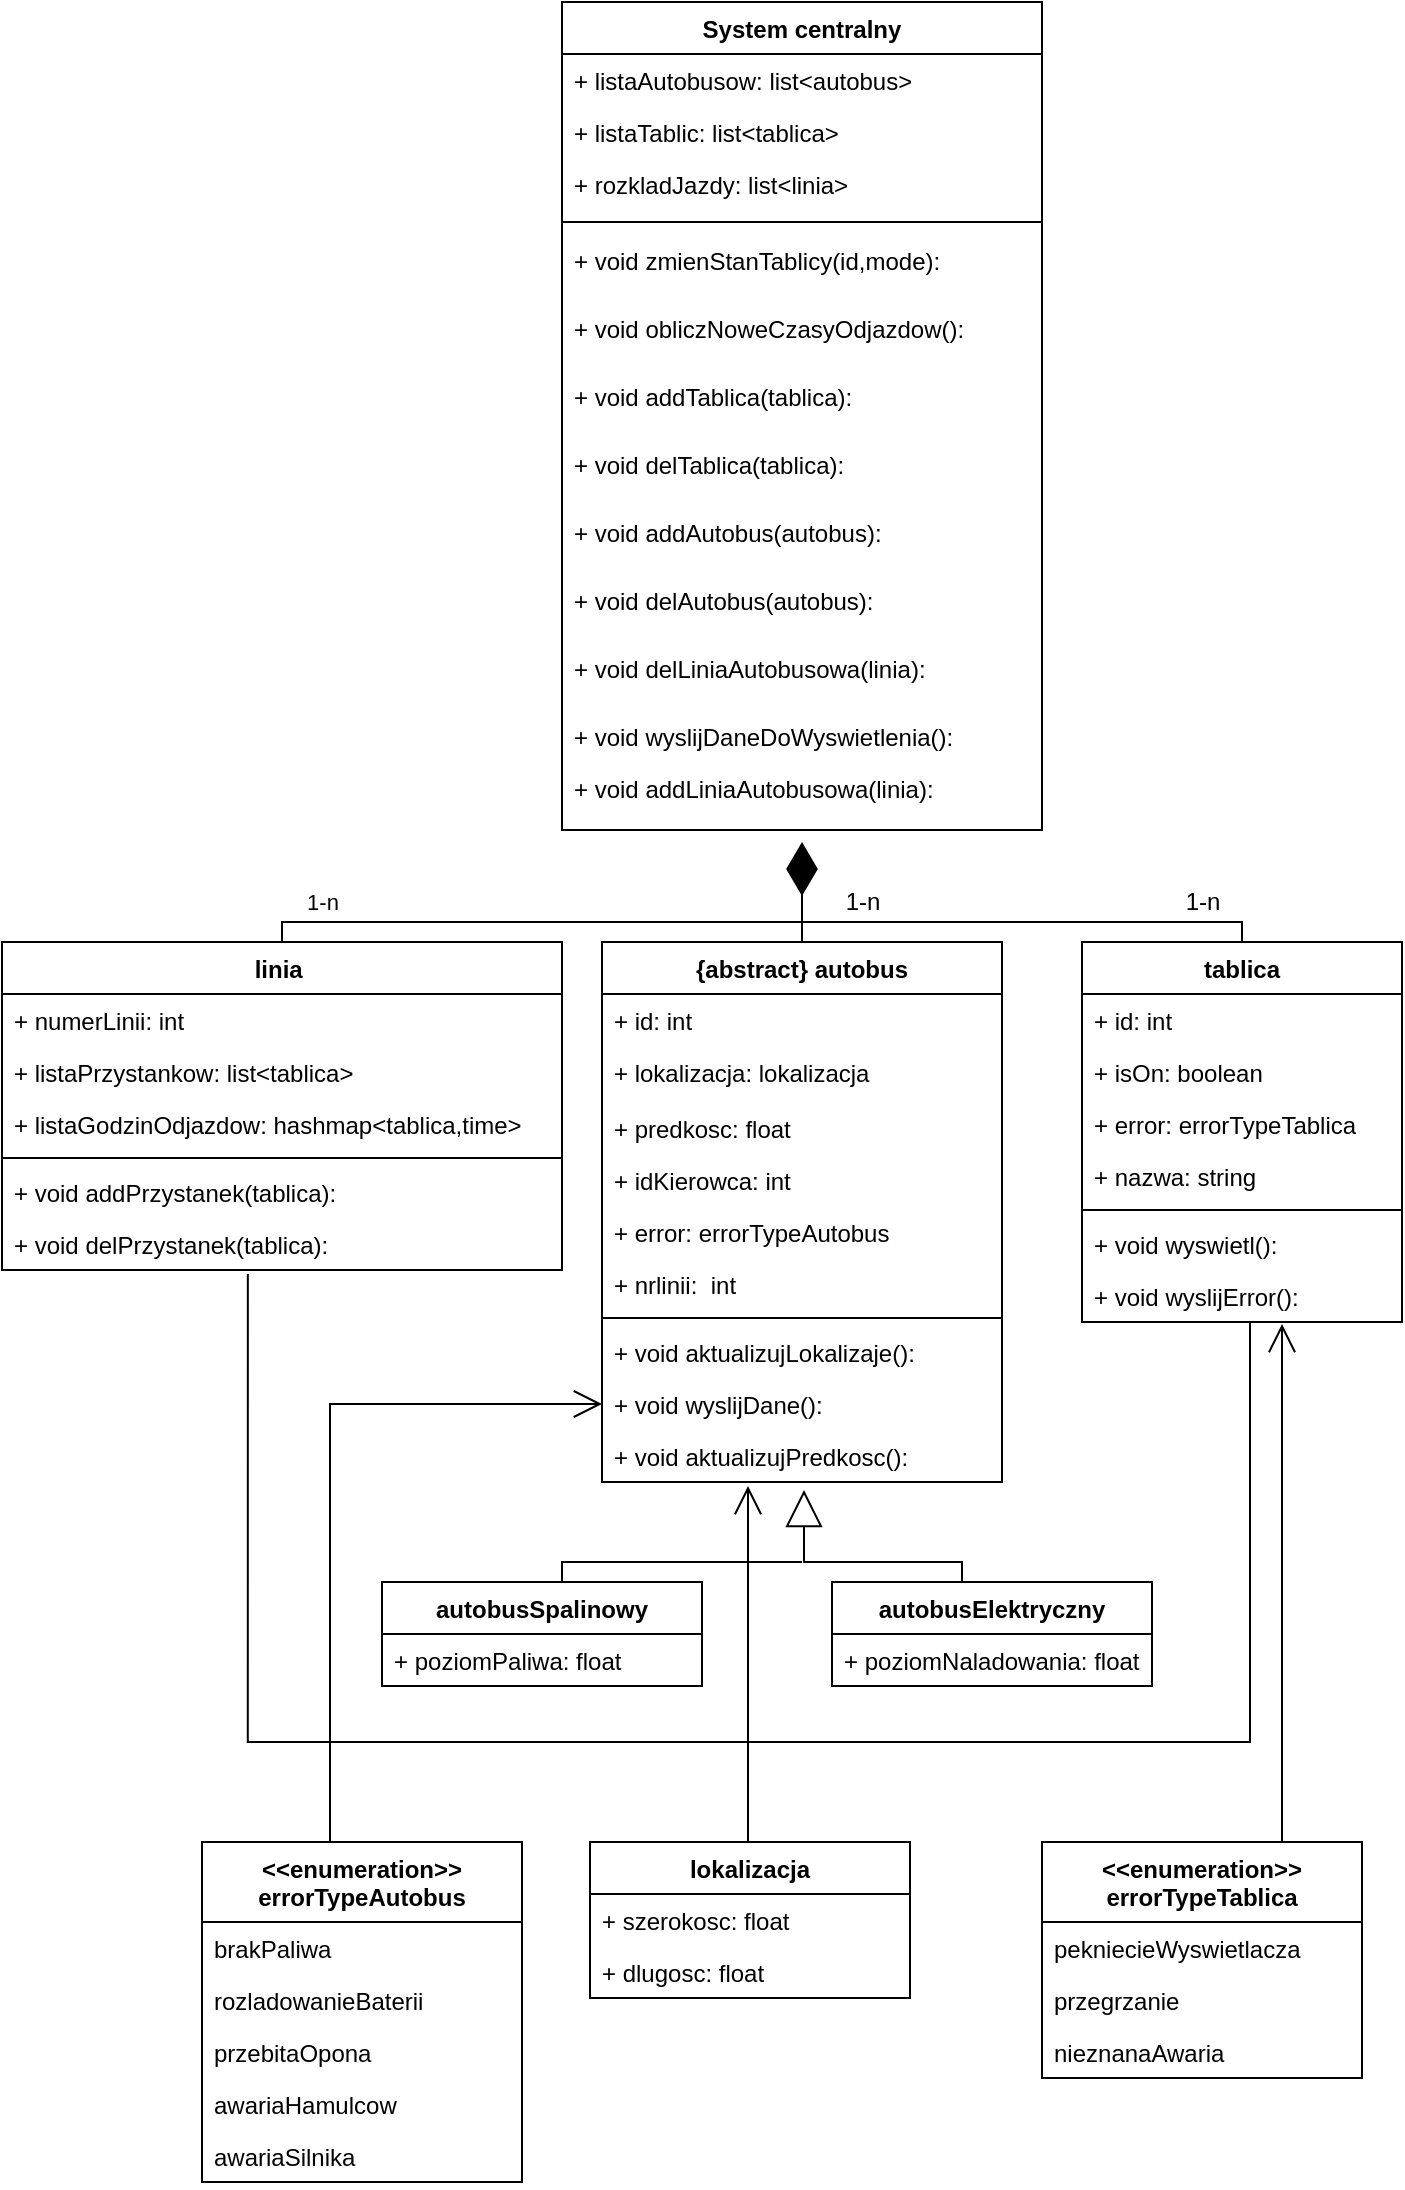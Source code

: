 <mxfile version="15.4.0" type="device"><diagram id="lDYnzwi_RAI59SsLg-QY" name="Strona-1"><mxGraphModel dx="746" dy="1982" grid="1" gridSize="10" guides="1" tooltips="1" connect="1" arrows="1" fold="1" page="1" pageScale="1" pageWidth="827" pageHeight="1169" math="0" shadow="0"><root><mxCell id="0"/><mxCell id="1" parent="0"/><mxCell id="5pqPpZFgs20RpJiIMqqH-1" value="tablica" style="swimlane;fontStyle=1;align=center;verticalAlign=top;childLayout=stackLayout;horizontal=1;startSize=26;horizontalStack=0;resizeParent=1;resizeParentMax=0;resizeLast=0;collapsible=1;marginBottom=0;" parent="1" vertex="1"><mxGeometry x="580" y="-690" width="160" height="190" as="geometry"><mxRectangle x="440" y="210" width="70" height="26" as="alternateBounds"/></mxGeometry></mxCell><mxCell id="5pqPpZFgs20RpJiIMqqH-2" value="+ id: int" style="text;strokeColor=none;fillColor=none;align=left;verticalAlign=top;spacingLeft=4;spacingRight=4;overflow=hidden;rotatable=0;points=[[0,0.5],[1,0.5]];portConstraint=eastwest;" parent="5pqPpZFgs20RpJiIMqqH-1" vertex="1"><mxGeometry y="26" width="160" height="26" as="geometry"/></mxCell><mxCell id="5pqPpZFgs20RpJiIMqqH-25" value="+ isOn: boolean" style="text;strokeColor=none;fillColor=none;align=left;verticalAlign=top;spacingLeft=4;spacingRight=4;overflow=hidden;rotatable=0;points=[[0,0.5],[1,0.5]];portConstraint=eastwest;" parent="5pqPpZFgs20RpJiIMqqH-1" vertex="1"><mxGeometry y="52" width="160" height="26" as="geometry"/></mxCell><mxCell id="5pqPpZFgs20RpJiIMqqH-26" value="+ error: errorTypeTablica" style="text;strokeColor=none;fillColor=none;align=left;verticalAlign=top;spacingLeft=4;spacingRight=4;overflow=hidden;rotatable=0;points=[[0,0.5],[1,0.5]];portConstraint=eastwest;" parent="5pqPpZFgs20RpJiIMqqH-1" vertex="1"><mxGeometry y="78" width="160" height="26" as="geometry"/></mxCell><mxCell id="5pqPpZFgs20RpJiIMqqH-60" value="+ nazwa: string" style="text;strokeColor=none;fillColor=none;align=left;verticalAlign=top;spacingLeft=4;spacingRight=4;overflow=hidden;rotatable=0;points=[[0,0.5],[1,0.5]];portConstraint=eastwest;" parent="5pqPpZFgs20RpJiIMqqH-1" vertex="1"><mxGeometry y="104" width="160" height="26" as="geometry"/></mxCell><mxCell id="5pqPpZFgs20RpJiIMqqH-3" value="" style="line;strokeWidth=1;fillColor=none;align=left;verticalAlign=middle;spacingTop=-1;spacingLeft=3;spacingRight=3;rotatable=0;labelPosition=right;points=[];portConstraint=eastwest;" parent="5pqPpZFgs20RpJiIMqqH-1" vertex="1"><mxGeometry y="130" width="160" height="8" as="geometry"/></mxCell><mxCell id="VhAq55GKx3ino9wvuc29-6" value="+ void wyswietl(): " style="text;strokeColor=none;fillColor=none;align=left;verticalAlign=top;spacingLeft=4;spacingRight=4;overflow=hidden;rotatable=0;points=[[0,0.5],[1,0.5]];portConstraint=eastwest;" parent="5pqPpZFgs20RpJiIMqqH-1" vertex="1"><mxGeometry y="138" width="160" height="26" as="geometry"/></mxCell><mxCell id="5pqPpZFgs20RpJiIMqqH-4" value="+ void wyslijError(): " style="text;strokeColor=none;fillColor=none;align=left;verticalAlign=top;spacingLeft=4;spacingRight=4;overflow=hidden;rotatable=0;points=[[0,0.5],[1,0.5]];portConstraint=eastwest;" parent="5pqPpZFgs20RpJiIMqqH-1" vertex="1"><mxGeometry y="164" width="160" height="26" as="geometry"/></mxCell><mxCell id="5pqPpZFgs20RpJiIMqqH-9" value="{abstract} autobus" style="swimlane;fontStyle=1;align=center;verticalAlign=top;childLayout=stackLayout;horizontal=1;startSize=26;horizontalStack=0;resizeParent=1;resizeParentMax=0;resizeLast=0;collapsible=1;marginBottom=0;" parent="1" vertex="1"><mxGeometry x="340" y="-690" width="200" height="270" as="geometry"/></mxCell><mxCell id="5pqPpZFgs20RpJiIMqqH-17" value="+ id: int" style="text;strokeColor=none;fillColor=none;align=left;verticalAlign=top;spacingLeft=4;spacingRight=4;overflow=hidden;rotatable=0;points=[[0,0.5],[1,0.5]];portConstraint=eastwest;" parent="5pqPpZFgs20RpJiIMqqH-9" vertex="1"><mxGeometry y="26" width="200" height="26" as="geometry"/></mxCell><mxCell id="5pqPpZFgs20RpJiIMqqH-10" value="+ lokalizacja: lokalizacja" style="text;strokeColor=none;fillColor=none;align=left;verticalAlign=top;spacingLeft=4;spacingRight=4;overflow=hidden;rotatable=0;points=[[0,0.5],[1,0.5]];portConstraint=eastwest;" parent="5pqPpZFgs20RpJiIMqqH-9" vertex="1"><mxGeometry y="52" width="200" height="28" as="geometry"/></mxCell><mxCell id="5pqPpZFgs20RpJiIMqqH-18" value="+ predkosc: float" style="text;strokeColor=none;fillColor=none;align=left;verticalAlign=top;spacingLeft=4;spacingRight=4;overflow=hidden;rotatable=0;points=[[0,0.5],[1,0.5]];portConstraint=eastwest;" parent="5pqPpZFgs20RpJiIMqqH-9" vertex="1"><mxGeometry y="80" width="200" height="26" as="geometry"/></mxCell><mxCell id="5pqPpZFgs20RpJiIMqqH-20" value="+ idKierowca: int" style="text;strokeColor=none;fillColor=none;align=left;verticalAlign=top;spacingLeft=4;spacingRight=4;overflow=hidden;rotatable=0;points=[[0,0.5],[1,0.5]];portConstraint=eastwest;" parent="5pqPpZFgs20RpJiIMqqH-9" vertex="1"><mxGeometry y="106" width="200" height="26" as="geometry"/></mxCell><mxCell id="5pqPpZFgs20RpJiIMqqH-61" value="+ error: errorTypeAutobus" style="text;strokeColor=none;fillColor=none;align=left;verticalAlign=top;spacingLeft=4;spacingRight=4;overflow=hidden;rotatable=0;points=[[0,0.5],[1,0.5]];portConstraint=eastwest;" parent="5pqPpZFgs20RpJiIMqqH-9" vertex="1"><mxGeometry y="132" width="200" height="26" as="geometry"/></mxCell><mxCell id="5pqPpZFgs20RpJiIMqqH-27" value="+ nrlinii:  int" style="text;strokeColor=none;fillColor=none;align=left;verticalAlign=top;spacingLeft=4;spacingRight=4;overflow=hidden;rotatable=0;points=[[0,0.5],[1,0.5]];portConstraint=eastwest;" parent="5pqPpZFgs20RpJiIMqqH-9" vertex="1"><mxGeometry y="158" width="200" height="26" as="geometry"/></mxCell><mxCell id="5pqPpZFgs20RpJiIMqqH-11" value="" style="line;strokeWidth=1;fillColor=none;align=left;verticalAlign=middle;spacingTop=-1;spacingLeft=3;spacingRight=3;rotatable=0;labelPosition=right;points=[];portConstraint=eastwest;" parent="5pqPpZFgs20RpJiIMqqH-9" vertex="1"><mxGeometry y="184" width="200" height="8" as="geometry"/></mxCell><mxCell id="5pqPpZFgs20RpJiIMqqH-12" value="+ void aktualizujLokalizaje(): " style="text;strokeColor=none;fillColor=none;align=left;verticalAlign=top;spacingLeft=4;spacingRight=4;overflow=hidden;rotatable=0;points=[[0,0.5],[1,0.5]];portConstraint=eastwest;" parent="5pqPpZFgs20RpJiIMqqH-9" vertex="1"><mxGeometry y="192" width="200" height="26" as="geometry"/></mxCell><mxCell id="5pqPpZFgs20RpJiIMqqH-86" value="+ void wyslijDane(): " style="text;strokeColor=none;fillColor=none;align=left;verticalAlign=top;spacingLeft=4;spacingRight=4;overflow=hidden;rotatable=0;points=[[0,0.5],[1,0.5]];portConstraint=eastwest;" parent="5pqPpZFgs20RpJiIMqqH-9" vertex="1"><mxGeometry y="218" width="200" height="26" as="geometry"/></mxCell><mxCell id="5pqPpZFgs20RpJiIMqqH-47" value="+ void aktualizujPredkosc(): " style="text;strokeColor=none;fillColor=none;align=left;verticalAlign=top;spacingLeft=4;spacingRight=4;overflow=hidden;rotatable=0;points=[[0,0.5],[1,0.5]];portConstraint=eastwest;" parent="5pqPpZFgs20RpJiIMqqH-9" vertex="1"><mxGeometry y="244" width="200" height="26" as="geometry"/></mxCell><mxCell id="5pqPpZFgs20RpJiIMqqH-13" value="autobusSpalinowy" style="swimlane;fontStyle=1;align=center;verticalAlign=top;childLayout=stackLayout;horizontal=1;startSize=26;horizontalStack=0;resizeParent=1;resizeParentMax=0;resizeLast=0;collapsible=1;marginBottom=0;" parent="1" vertex="1"><mxGeometry x="230" y="-370" width="160" height="52" as="geometry"><mxRectangle x="170" y="400" width="100" height="26" as="alternateBounds"/></mxGeometry></mxCell><mxCell id="5pqPpZFgs20RpJiIMqqH-14" value="+ poziomPaliwa: float" style="text;strokeColor=none;fillColor=none;align=left;verticalAlign=top;spacingLeft=4;spacingRight=4;overflow=hidden;rotatable=0;points=[[0,0.5],[1,0.5]];portConstraint=eastwest;" parent="5pqPpZFgs20RpJiIMqqH-13" vertex="1"><mxGeometry y="26" width="160" height="26" as="geometry"/></mxCell><mxCell id="5pqPpZFgs20RpJiIMqqH-36" value="autobusElektryczny" style="swimlane;fontStyle=1;align=center;verticalAlign=top;childLayout=stackLayout;horizontal=1;startSize=26;horizontalStack=0;resizeParent=1;resizeParentMax=0;resizeLast=0;collapsible=1;marginBottom=0;" parent="1" vertex="1"><mxGeometry x="455" y="-370" width="160" height="52" as="geometry"/></mxCell><mxCell id="5pqPpZFgs20RpJiIMqqH-37" value="+ poziomNaladowania: float" style="text;strokeColor=none;fillColor=none;align=left;verticalAlign=top;spacingLeft=4;spacingRight=4;overflow=hidden;rotatable=0;points=[[0,0.5],[1,0.5]];portConstraint=eastwest;" parent="5pqPpZFgs20RpJiIMqqH-36" vertex="1"><mxGeometry y="26" width="160" height="26" as="geometry"/></mxCell><mxCell id="5pqPpZFgs20RpJiIMqqH-54" value="System centralny" style="swimlane;fontStyle=1;align=center;verticalAlign=top;childLayout=stackLayout;horizontal=1;startSize=26;horizontalStack=0;resizeParent=1;resizeParentMax=0;resizeLast=0;collapsible=1;marginBottom=0;" parent="1" vertex="1"><mxGeometry x="320" y="-1160" width="240" height="414" as="geometry"/></mxCell><mxCell id="5pqPpZFgs20RpJiIMqqH-64" value="+ listaAutobusow: list&lt;autobus&gt;" style="text;strokeColor=none;fillColor=none;align=left;verticalAlign=top;spacingLeft=4;spacingRight=4;overflow=hidden;rotatable=0;points=[[0,0.5],[1,0.5]];portConstraint=eastwest;" parent="5pqPpZFgs20RpJiIMqqH-54" vertex="1"><mxGeometry y="26" width="240" height="26" as="geometry"/></mxCell><mxCell id="5pqPpZFgs20RpJiIMqqH-65" value="+ listaTablic: list&lt;tablica&gt;" style="text;strokeColor=none;fillColor=none;align=left;verticalAlign=top;spacingLeft=4;spacingRight=4;overflow=hidden;rotatable=0;points=[[0,0.5],[1,0.5]];portConstraint=eastwest;" parent="5pqPpZFgs20RpJiIMqqH-54" vertex="1"><mxGeometry y="52" width="240" height="26" as="geometry"/></mxCell><mxCell id="5pqPpZFgs20RpJiIMqqH-72" value="+ rozkladJazdy: list&lt;linia&gt;" style="text;strokeColor=none;fillColor=none;align=left;verticalAlign=top;spacingLeft=4;spacingRight=4;overflow=hidden;rotatable=0;points=[[0,0.5],[1,0.5]];portConstraint=eastwest;" parent="5pqPpZFgs20RpJiIMqqH-54" vertex="1"><mxGeometry y="78" width="240" height="26" as="geometry"/></mxCell><mxCell id="5pqPpZFgs20RpJiIMqqH-56" value="" style="line;strokeWidth=1;fillColor=none;align=left;verticalAlign=middle;spacingTop=-1;spacingLeft=3;spacingRight=3;rotatable=0;labelPosition=right;points=[];portConstraint=eastwest;" parent="5pqPpZFgs20RpJiIMqqH-54" vertex="1"><mxGeometry y="104" width="240" height="12" as="geometry"/></mxCell><mxCell id="5pqPpZFgs20RpJiIMqqH-71" value="+ void zmienStanTablicy(id,mode):  " style="text;strokeColor=none;fillColor=none;align=left;verticalAlign=top;spacingLeft=4;spacingRight=4;overflow=hidden;rotatable=0;points=[[0,0.5],[1,0.5]];portConstraint=eastwest;" parent="5pqPpZFgs20RpJiIMqqH-54" vertex="1"><mxGeometry y="116" width="240" height="34" as="geometry"/></mxCell><mxCell id="5pqPpZFgs20RpJiIMqqH-87" value="+ void obliczNoweCzasyOdjazdow():  " style="text;strokeColor=none;fillColor=none;align=left;verticalAlign=top;spacingLeft=4;spacingRight=4;overflow=hidden;rotatable=0;points=[[0,0.5],[1,0.5]];portConstraint=eastwest;" parent="5pqPpZFgs20RpJiIMqqH-54" vertex="1"><mxGeometry y="150" width="240" height="34" as="geometry"/></mxCell><mxCell id="5pqPpZFgs20RpJiIMqqH-69" value="+ void addTablica(tablica):  " style="text;strokeColor=none;fillColor=none;align=left;verticalAlign=top;spacingLeft=4;spacingRight=4;overflow=hidden;rotatable=0;points=[[0,0.5],[1,0.5]];portConstraint=eastwest;" parent="5pqPpZFgs20RpJiIMqqH-54" vertex="1"><mxGeometry y="184" width="240" height="34" as="geometry"/></mxCell><mxCell id="5pqPpZFgs20RpJiIMqqH-81" value="+ void delTablica(tablica):  " style="text;strokeColor=none;fillColor=none;align=left;verticalAlign=top;spacingLeft=4;spacingRight=4;overflow=hidden;rotatable=0;points=[[0,0.5],[1,0.5]];portConstraint=eastwest;" parent="5pqPpZFgs20RpJiIMqqH-54" vertex="1"><mxGeometry y="218" width="240" height="34" as="geometry"/></mxCell><mxCell id="5pqPpZFgs20RpJiIMqqH-70" value="+ void addAutobus(autobus):  " style="text;strokeColor=none;fillColor=none;align=left;verticalAlign=top;spacingLeft=4;spacingRight=4;overflow=hidden;rotatable=0;points=[[0,0.5],[1,0.5]];portConstraint=eastwest;" parent="5pqPpZFgs20RpJiIMqqH-54" vertex="1"><mxGeometry y="252" width="240" height="34" as="geometry"/></mxCell><mxCell id="5pqPpZFgs20RpJiIMqqH-82" value="+ void delAutobus(autobus):  " style="text;strokeColor=none;fillColor=none;align=left;verticalAlign=top;spacingLeft=4;spacingRight=4;overflow=hidden;rotatable=0;points=[[0,0.5],[1,0.5]];portConstraint=eastwest;" parent="5pqPpZFgs20RpJiIMqqH-54" vertex="1"><mxGeometry y="286" width="240" height="34" as="geometry"/></mxCell><mxCell id="5pqPpZFgs20RpJiIMqqH-83" value="+ void delLiniaAutobusowa(linia):  " style="text;strokeColor=none;fillColor=none;align=left;verticalAlign=top;spacingLeft=4;spacingRight=4;overflow=hidden;rotatable=0;points=[[0,0.5],[1,0.5]];portConstraint=eastwest;" parent="5pqPpZFgs20RpJiIMqqH-54" vertex="1"><mxGeometry y="320" width="240" height="34" as="geometry"/></mxCell><mxCell id="5pqPpZFgs20RpJiIMqqH-85" value="+ void wyslijDaneDoWyswietlenia(): " style="text;strokeColor=none;fillColor=none;align=left;verticalAlign=top;spacingLeft=4;spacingRight=4;overflow=hidden;rotatable=0;points=[[0,0.5],[1,0.5]];portConstraint=eastwest;" parent="5pqPpZFgs20RpJiIMqqH-54" vertex="1"><mxGeometry y="354" width="240" height="26" as="geometry"/></mxCell><mxCell id="5pqPpZFgs20RpJiIMqqH-68" value="+ void addLiniaAutobusowa(linia):  " style="text;strokeColor=none;fillColor=none;align=left;verticalAlign=top;spacingLeft=4;spacingRight=4;overflow=hidden;rotatable=0;points=[[0,0.5],[1,0.5]];portConstraint=eastwest;" parent="5pqPpZFgs20RpJiIMqqH-54" vertex="1"><mxGeometry y="380" width="240" height="34" as="geometry"/></mxCell><mxCell id="5pqPpZFgs20RpJiIMqqH-73" value="linia " style="swimlane;fontStyle=1;align=center;verticalAlign=top;childLayout=stackLayout;horizontal=1;startSize=26;horizontalStack=0;resizeParent=1;resizeParentMax=0;resizeLast=0;collapsible=1;marginBottom=0;" parent="1" vertex="1"><mxGeometry x="40" y="-690" width="280" height="164" as="geometry"/></mxCell><mxCell id="5pqPpZFgs20RpJiIMqqH-80" value="+ numerLinii: int" style="text;strokeColor=none;fillColor=none;align=left;verticalAlign=top;spacingLeft=4;spacingRight=4;overflow=hidden;rotatable=0;points=[[0,0.5],[1,0.5]];portConstraint=eastwest;" parent="5pqPpZFgs20RpJiIMqqH-73" vertex="1"><mxGeometry y="26" width="280" height="26" as="geometry"/></mxCell><mxCell id="5pqPpZFgs20RpJiIMqqH-74" value="+ listaPrzystankow: list&lt;tablica&gt;" style="text;strokeColor=none;fillColor=none;align=left;verticalAlign=top;spacingLeft=4;spacingRight=4;overflow=hidden;rotatable=0;points=[[0,0.5],[1,0.5]];portConstraint=eastwest;" parent="5pqPpZFgs20RpJiIMqqH-73" vertex="1"><mxGeometry y="52" width="280" height="26" as="geometry"/></mxCell><mxCell id="5pqPpZFgs20RpJiIMqqH-77" value="+ listaGodzinOdjazdow: hashmap&lt;tablica,time&gt;" style="text;strokeColor=none;fillColor=none;align=left;verticalAlign=top;spacingLeft=4;spacingRight=4;overflow=hidden;rotatable=0;points=[[0,0.5],[1,0.5]];portConstraint=eastwest;" parent="5pqPpZFgs20RpJiIMqqH-73" vertex="1"><mxGeometry y="78" width="280" height="26" as="geometry"/></mxCell><mxCell id="5pqPpZFgs20RpJiIMqqH-75" value="" style="line;strokeWidth=1;fillColor=none;align=left;verticalAlign=middle;spacingTop=-1;spacingLeft=3;spacingRight=3;rotatable=0;labelPosition=right;points=[];portConstraint=eastwest;" parent="5pqPpZFgs20RpJiIMqqH-73" vertex="1"><mxGeometry y="104" width="280" height="8" as="geometry"/></mxCell><mxCell id="5pqPpZFgs20RpJiIMqqH-88" value="+ void addPrzystanek(tablica): " style="text;strokeColor=none;fillColor=none;align=left;verticalAlign=top;spacingLeft=4;spacingRight=4;overflow=hidden;rotatable=0;points=[[0,0.5],[1,0.5]];portConstraint=eastwest;" parent="5pqPpZFgs20RpJiIMqqH-73" vertex="1"><mxGeometry y="112" width="280" height="26" as="geometry"/></mxCell><mxCell id="5pqPpZFgs20RpJiIMqqH-76" value="+ void delPrzystanek(tablica): " style="text;strokeColor=none;fillColor=none;align=left;verticalAlign=top;spacingLeft=4;spacingRight=4;overflow=hidden;rotatable=0;points=[[0,0.5],[1,0.5]];portConstraint=eastwest;" parent="5pqPpZFgs20RpJiIMqqH-73" vertex="1"><mxGeometry y="138" width="280" height="26" as="geometry"/></mxCell><mxCell id="5pqPpZFgs20RpJiIMqqH-100" value="" style="endArrow=diamondThin;endFill=1;endSize=24;html=1;rounded=0;edgeStyle=orthogonalEdgeStyle;exitX=0.5;exitY=0;exitDx=0;exitDy=0;entryX=0.5;entryY=1.176;entryDx=0;entryDy=0;entryPerimeter=0;" parent="1" source="5pqPpZFgs20RpJiIMqqH-9" target="5pqPpZFgs20RpJiIMqqH-68" edge="1"><mxGeometry width="160" relative="1" as="geometry"><mxPoint x="-10" y="-360" as="sourcePoint"/><mxPoint x="150" y="-360" as="targetPoint"/><Array as="points"><mxPoint x="440" y="-690"/><mxPoint x="440" y="-690"/></Array></mxGeometry></mxCell><mxCell id="5pqPpZFgs20RpJiIMqqH-101" value="" style="endArrow=block;endSize=16;endFill=0;html=1;rounded=0;edgeStyle=orthogonalEdgeStyle;exitX=0.5;exitY=0;exitDx=0;exitDy=0;entryX=0.505;entryY=1.154;entryDx=0;entryDy=0;entryPerimeter=0;" parent="1" source="5pqPpZFgs20RpJiIMqqH-36" target="5pqPpZFgs20RpJiIMqqH-47" edge="1"><mxGeometry width="160" relative="1" as="geometry"><mxPoint x="510" y="-290" as="sourcePoint"/><mxPoint x="150" y="-160" as="targetPoint"/><Array as="points"><mxPoint x="520" y="-380"/><mxPoint x="441" y="-380"/></Array></mxGeometry></mxCell><mxCell id="5pqPpZFgs20RpJiIMqqH-104" value="" style="endArrow=none;html=1;rounded=0;edgeStyle=orthogonalEdgeStyle;entryX=0.5;entryY=0;entryDx=0;entryDy=0;" parent="1" target="5pqPpZFgs20RpJiIMqqH-13" edge="1"><mxGeometry width="50" height="50" relative="1" as="geometry"><mxPoint x="440" y="-380" as="sourcePoint"/><mxPoint x="100" y="-190" as="targetPoint"/><Array as="points"><mxPoint x="440" y="-380"/><mxPoint x="320" y="-380"/></Array></mxGeometry></mxCell><mxCell id="5pqPpZFgs20RpJiIMqqH-105" value="1-n" style="endArrow=none;html=1;rounded=0;edgeStyle=orthogonalEdgeStyle;entryX=0.5;entryY=0;entryDx=0;entryDy=0;exitX=0.5;exitY=0;exitDx=0;exitDy=0;" parent="1" source="5pqPpZFgs20RpJiIMqqH-1" target="5pqPpZFgs20RpJiIMqqH-73" edge="1"><mxGeometry x="0.88" y="-10" width="50" height="50" relative="1" as="geometry"><mxPoint x="660" y="-640" as="sourcePoint"/><mxPoint x="100" y="-590" as="targetPoint"/><Array as="points"><mxPoint x="660" y="-700"/><mxPoint x="180" y="-700"/></Array><mxPoint as="offset"/></mxGeometry></mxCell><mxCell id="ss2tZYecpJ3OEy0fhSXK-1" value="" style="endArrow=none;html=1;rounded=0;edgeStyle=orthogonalEdgeStyle;exitX=0.439;exitY=1.077;exitDx=0;exitDy=0;exitPerimeter=0;entryX=0.525;entryY=1;entryDx=0;entryDy=0;entryPerimeter=0;" parent="1" source="5pqPpZFgs20RpJiIMqqH-76" target="5pqPpZFgs20RpJiIMqqH-4" edge="1"><mxGeometry width="50" height="50" relative="1" as="geometry"><mxPoint x="390" y="-430" as="sourcePoint"/><mxPoint x="440" y="-480" as="targetPoint"/><Array as="points"><mxPoint x="163" y="-290"/><mxPoint x="664" y="-290"/></Array></mxGeometry></mxCell><mxCell id="ss2tZYecpJ3OEy0fhSXK-6" value="&lt;&lt;enumeration&gt;&gt;&#10;errorTypeTablica" style="swimlane;fontStyle=1;align=center;verticalAlign=top;childLayout=stackLayout;horizontal=1;startSize=40;horizontalStack=0;resizeParent=1;resizeParentMax=0;resizeLast=0;collapsible=1;marginBottom=0;" parent="1" vertex="1"><mxGeometry x="560" y="-240" width="160" height="118" as="geometry"/></mxCell><mxCell id="ss2tZYecpJ3OEy0fhSXK-22" value="pekniecieWyswietlacza" style="text;strokeColor=none;fillColor=none;align=left;verticalAlign=top;spacingLeft=4;spacingRight=4;overflow=hidden;rotatable=0;points=[[0,0.5],[1,0.5]];portConstraint=eastwest;" parent="ss2tZYecpJ3OEy0fhSXK-6" vertex="1"><mxGeometry y="40" width="160" height="26" as="geometry"/></mxCell><mxCell id="VhAq55GKx3ino9wvuc29-7" value="przegrzanie" style="text;strokeColor=none;fillColor=none;align=left;verticalAlign=top;spacingLeft=4;spacingRight=4;overflow=hidden;rotatable=0;points=[[0,0.5],[1,0.5]];portConstraint=eastwest;" parent="ss2tZYecpJ3OEy0fhSXK-6" vertex="1"><mxGeometry y="66" width="160" height="26" as="geometry"/></mxCell><mxCell id="ss2tZYecpJ3OEy0fhSXK-7" value="nieznanaAwaria" style="text;strokeColor=none;fillColor=none;align=left;verticalAlign=top;spacingLeft=4;spacingRight=4;overflow=hidden;rotatable=0;points=[[0,0.5],[1,0.5]];portConstraint=eastwest;" parent="ss2tZYecpJ3OEy0fhSXK-6" vertex="1"><mxGeometry y="92" width="160" height="26" as="geometry"/></mxCell><mxCell id="ss2tZYecpJ3OEy0fhSXK-10" value="&lt;&lt;enumeration&gt;&gt;&#10;errorTypeAutobus" style="swimlane;fontStyle=1;align=center;verticalAlign=top;childLayout=stackLayout;horizontal=1;startSize=40;horizontalStack=0;resizeParent=1;resizeParentMax=0;resizeLast=0;collapsible=1;marginBottom=0;" parent="1" vertex="1"><mxGeometry x="140" y="-240" width="160" height="170" as="geometry"/></mxCell><mxCell id="ss2tZYecpJ3OEy0fhSXK-20" value="brakPaliwa" style="text;strokeColor=none;fillColor=none;align=left;verticalAlign=top;spacingLeft=4;spacingRight=4;overflow=hidden;rotatable=0;points=[[0,0.5],[1,0.5]];portConstraint=eastwest;" parent="ss2tZYecpJ3OEy0fhSXK-10" vertex="1"><mxGeometry y="40" width="160" height="26" as="geometry"/></mxCell><mxCell id="VhAq55GKx3ino9wvuc29-2" value="rozladowanieBaterii" style="text;strokeColor=none;fillColor=none;align=left;verticalAlign=top;spacingLeft=4;spacingRight=4;overflow=hidden;rotatable=0;points=[[0,0.5],[1,0.5]];portConstraint=eastwest;" parent="ss2tZYecpJ3OEy0fhSXK-10" vertex="1"><mxGeometry y="66" width="160" height="26" as="geometry"/></mxCell><mxCell id="VhAq55GKx3ino9wvuc29-4" value="przebitaOpona" style="text;strokeColor=none;fillColor=none;align=left;verticalAlign=top;spacingLeft=4;spacingRight=4;overflow=hidden;rotatable=0;points=[[0,0.5],[1,0.5]];portConstraint=eastwest;" parent="ss2tZYecpJ3OEy0fhSXK-10" vertex="1"><mxGeometry y="92" width="160" height="26" as="geometry"/></mxCell><mxCell id="VhAq55GKx3ino9wvuc29-5" value="awariaHamulcow" style="text;strokeColor=none;fillColor=none;align=left;verticalAlign=top;spacingLeft=4;spacingRight=4;overflow=hidden;rotatable=0;points=[[0,0.5],[1,0.5]];portConstraint=eastwest;" parent="ss2tZYecpJ3OEy0fhSXK-10" vertex="1"><mxGeometry y="118" width="160" height="26" as="geometry"/></mxCell><mxCell id="VhAq55GKx3ino9wvuc29-3" value="awariaSilnika" style="text;strokeColor=none;fillColor=none;align=left;verticalAlign=top;spacingLeft=4;spacingRight=4;overflow=hidden;rotatable=0;points=[[0,0.5],[1,0.5]];portConstraint=eastwest;" parent="ss2tZYecpJ3OEy0fhSXK-10" vertex="1"><mxGeometry y="144" width="160" height="26" as="geometry"/></mxCell><mxCell id="ss2tZYecpJ3OEy0fhSXK-14" value="lokalizacja" style="swimlane;fontStyle=1;align=center;verticalAlign=top;childLayout=stackLayout;horizontal=1;startSize=26;horizontalStack=0;resizeParent=1;resizeParentMax=0;resizeLast=0;collapsible=1;marginBottom=0;" parent="1" vertex="1"><mxGeometry x="334" y="-240" width="160" height="78" as="geometry"/></mxCell><mxCell id="ss2tZYecpJ3OEy0fhSXK-15" value="+ szerokosc: float" style="text;strokeColor=none;fillColor=none;align=left;verticalAlign=top;spacingLeft=4;spacingRight=4;overflow=hidden;rotatable=0;points=[[0,0.5],[1,0.5]];portConstraint=eastwest;" parent="ss2tZYecpJ3OEy0fhSXK-14" vertex="1"><mxGeometry y="26" width="160" height="26" as="geometry"/></mxCell><mxCell id="ss2tZYecpJ3OEy0fhSXK-18" value="+ dlugosc: float" style="text;strokeColor=none;fillColor=none;align=left;verticalAlign=top;spacingLeft=4;spacingRight=4;overflow=hidden;rotatable=0;points=[[0,0.5],[1,0.5]];portConstraint=eastwest;" parent="ss2tZYecpJ3OEy0fhSXK-14" vertex="1"><mxGeometry y="52" width="160" height="26" as="geometry"/></mxCell><mxCell id="ss2tZYecpJ3OEy0fhSXK-23" value="1-n" style="text;html=1;align=center;verticalAlign=middle;resizable=0;points=[];autosize=1;strokeColor=none;fillColor=none;" parent="1" vertex="1"><mxGeometry x="625" y="-720" width="30" height="20" as="geometry"/></mxCell><mxCell id="ss2tZYecpJ3OEy0fhSXK-24" value="1-n" style="text;html=1;align=center;verticalAlign=middle;resizable=0;points=[];autosize=1;strokeColor=none;fillColor=none;" parent="1" vertex="1"><mxGeometry x="455" y="-720" width="30" height="20" as="geometry"/></mxCell><mxCell id="ss2tZYecpJ3OEy0fhSXK-32" value="" style="endArrow=open;endFill=1;endSize=12;html=1;rounded=0;edgeStyle=orthogonalEdgeStyle;exitX=0.4;exitY=0;exitDx=0;exitDy=0;exitPerimeter=0;entryX=0;entryY=0.5;entryDx=0;entryDy=0;" parent="1" source="ss2tZYecpJ3OEy0fhSXK-10" target="5pqPpZFgs20RpJiIMqqH-86" edge="1"><mxGeometry width="160" relative="1" as="geometry"><mxPoint x="330" y="-450" as="sourcePoint"/><mxPoint x="490" y="-450" as="targetPoint"/></mxGeometry></mxCell><mxCell id="ss2tZYecpJ3OEy0fhSXK-33" value="" style="endArrow=open;endFill=1;endSize=12;html=1;rounded=0;edgeStyle=orthogonalEdgeStyle;exitX=0.5;exitY=0;exitDx=0;exitDy=0;entryX=0.365;entryY=1.077;entryDx=0;entryDy=0;entryPerimeter=0;" parent="1" source="ss2tZYecpJ3OEy0fhSXK-14" target="5pqPpZFgs20RpJiIMqqH-47" edge="1"><mxGeometry width="160" relative="1" as="geometry"><mxPoint x="330" y="-450" as="sourcePoint"/><mxPoint x="420" y="-410" as="targetPoint"/><Array as="points"><mxPoint x="413" y="-240"/></Array></mxGeometry></mxCell><mxCell id="ss2tZYecpJ3OEy0fhSXK-34" value="" style="endArrow=open;endFill=1;endSize=12;html=1;rounded=0;edgeStyle=orthogonalEdgeStyle;exitX=0.75;exitY=0;exitDx=0;exitDy=0;entryX=0.625;entryY=1.038;entryDx=0;entryDy=0;entryPerimeter=0;" parent="1" source="ss2tZYecpJ3OEy0fhSXK-6" target="5pqPpZFgs20RpJiIMqqH-4" edge="1"><mxGeometry width="160" relative="1" as="geometry"><mxPoint x="330" y="-450" as="sourcePoint"/><mxPoint x="680" y="-523" as="targetPoint"/><Array as="points"/></mxGeometry></mxCell></root></mxGraphModel></diagram></mxfile>